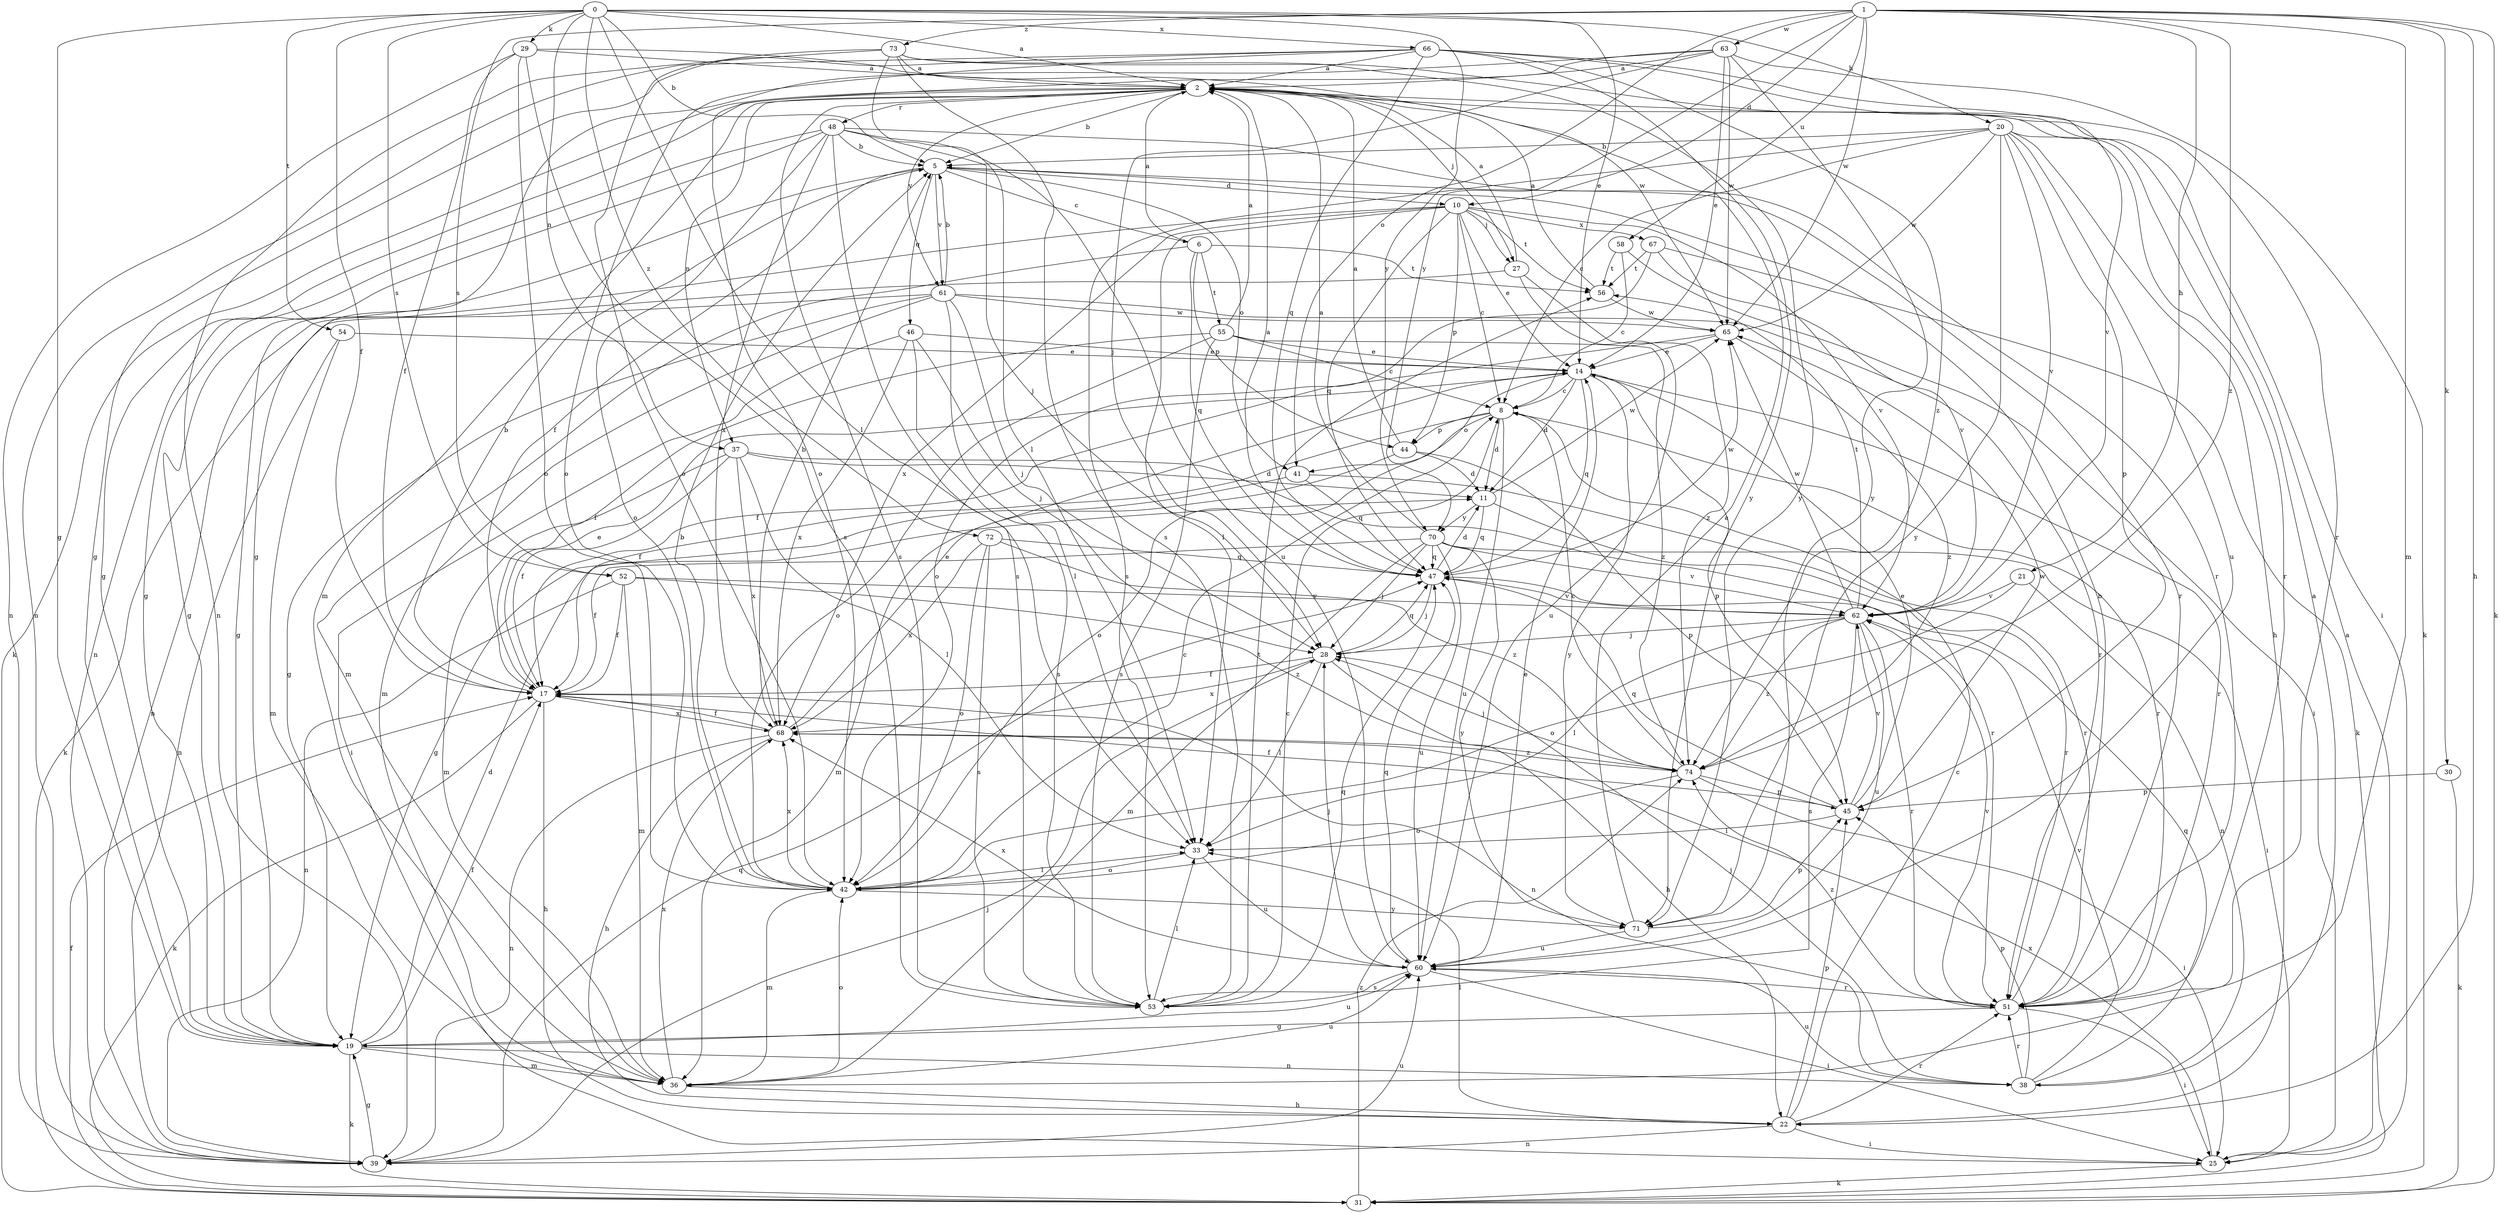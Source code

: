 strict digraph  {
0;
1;
2;
5;
6;
8;
10;
11;
14;
17;
19;
20;
21;
22;
25;
27;
28;
29;
30;
31;
33;
36;
37;
38;
39;
41;
42;
44;
45;
46;
47;
48;
51;
52;
53;
54;
55;
56;
58;
60;
61;
62;
63;
65;
66;
67;
68;
70;
71;
72;
73;
74;
0 -> 2  [label=a];
0 -> 5  [label=b];
0 -> 14  [label=e];
0 -> 17  [label=f];
0 -> 19  [label=g];
0 -> 20  [label=h];
0 -> 29  [label=k];
0 -> 33  [label=l];
0 -> 37  [label=n];
0 -> 52  [label=s];
0 -> 54  [label=t];
0 -> 66  [label=x];
0 -> 70  [label=y];
0 -> 72  [label=z];
1 -> 10  [label=d];
1 -> 21  [label=h];
1 -> 22  [label=h];
1 -> 30  [label=k];
1 -> 31  [label=k];
1 -> 36  [label=m];
1 -> 41  [label=o];
1 -> 52  [label=s];
1 -> 58  [label=u];
1 -> 63  [label=w];
1 -> 65  [label=w];
1 -> 70  [label=y];
1 -> 73  [label=z];
1 -> 74  [label=z];
2 -> 5  [label=b];
2 -> 19  [label=g];
2 -> 27  [label=j];
2 -> 31  [label=k];
2 -> 36  [label=m];
2 -> 37  [label=n];
2 -> 48  [label=r];
2 -> 53  [label=s];
2 -> 61  [label=v];
5 -> 6  [label=c];
5 -> 10  [label=d];
5 -> 17  [label=f];
5 -> 19  [label=g];
5 -> 41  [label=o];
5 -> 46  [label=q];
5 -> 51  [label=r];
5 -> 61  [label=v];
6 -> 2  [label=a];
6 -> 36  [label=m];
6 -> 44  [label=p];
6 -> 47  [label=q];
6 -> 55  [label=t];
6 -> 56  [label=t];
8 -> 11  [label=d];
8 -> 17  [label=f];
8 -> 41  [label=o];
8 -> 44  [label=p];
8 -> 51  [label=r];
8 -> 60  [label=u];
10 -> 8  [label=c];
10 -> 14  [label=e];
10 -> 19  [label=g];
10 -> 27  [label=j];
10 -> 33  [label=l];
10 -> 44  [label=p];
10 -> 47  [label=q];
10 -> 56  [label=t];
10 -> 62  [label=v];
10 -> 67  [label=x];
10 -> 68  [label=x];
11 -> 47  [label=q];
11 -> 51  [label=r];
11 -> 65  [label=w];
11 -> 70  [label=y];
14 -> 8  [label=c];
14 -> 11  [label=d];
14 -> 42  [label=o];
14 -> 45  [label=p];
14 -> 47  [label=q];
14 -> 51  [label=r];
14 -> 71  [label=y];
17 -> 5  [label=b];
17 -> 14  [label=e];
17 -> 22  [label=h];
17 -> 31  [label=k];
17 -> 38  [label=n];
17 -> 68  [label=x];
19 -> 11  [label=d];
19 -> 17  [label=f];
19 -> 31  [label=k];
19 -> 36  [label=m];
19 -> 38  [label=n];
19 -> 60  [label=u];
20 -> 5  [label=b];
20 -> 8  [label=c];
20 -> 22  [label=h];
20 -> 45  [label=p];
20 -> 51  [label=r];
20 -> 53  [label=s];
20 -> 60  [label=u];
20 -> 62  [label=v];
20 -> 65  [label=w];
20 -> 71  [label=y];
21 -> 38  [label=n];
21 -> 42  [label=o];
21 -> 62  [label=v];
22 -> 8  [label=c];
22 -> 25  [label=i];
22 -> 33  [label=l];
22 -> 39  [label=n];
22 -> 45  [label=p];
22 -> 51  [label=r];
25 -> 2  [label=a];
25 -> 31  [label=k];
25 -> 68  [label=x];
27 -> 2  [label=a];
27 -> 39  [label=n];
27 -> 60  [label=u];
27 -> 74  [label=z];
28 -> 17  [label=f];
28 -> 22  [label=h];
28 -> 33  [label=l];
28 -> 47  [label=q];
28 -> 68  [label=x];
29 -> 2  [label=a];
29 -> 17  [label=f];
29 -> 39  [label=n];
29 -> 42  [label=o];
29 -> 53  [label=s];
29 -> 65  [label=w];
30 -> 31  [label=k];
30 -> 45  [label=p];
31 -> 17  [label=f];
31 -> 74  [label=z];
33 -> 42  [label=o];
33 -> 60  [label=u];
36 -> 22  [label=h];
36 -> 42  [label=o];
36 -> 60  [label=u];
36 -> 68  [label=x];
37 -> 11  [label=d];
37 -> 17  [label=f];
37 -> 33  [label=l];
37 -> 36  [label=m];
37 -> 51  [label=r];
37 -> 68  [label=x];
38 -> 2  [label=a];
38 -> 28  [label=j];
38 -> 45  [label=p];
38 -> 47  [label=q];
38 -> 51  [label=r];
38 -> 60  [label=u];
38 -> 62  [label=v];
39 -> 19  [label=g];
39 -> 28  [label=j];
39 -> 47  [label=q];
39 -> 60  [label=u];
41 -> 19  [label=g];
41 -> 47  [label=q];
41 -> 51  [label=r];
42 -> 5  [label=b];
42 -> 8  [label=c];
42 -> 33  [label=l];
42 -> 36  [label=m];
42 -> 68  [label=x];
42 -> 71  [label=y];
44 -> 2  [label=a];
44 -> 11  [label=d];
44 -> 36  [label=m];
44 -> 45  [label=p];
45 -> 14  [label=e];
45 -> 17  [label=f];
45 -> 33  [label=l];
45 -> 47  [label=q];
45 -> 62  [label=v];
45 -> 65  [label=w];
46 -> 14  [label=e];
46 -> 25  [label=i];
46 -> 28  [label=j];
46 -> 53  [label=s];
46 -> 68  [label=x];
47 -> 2  [label=a];
47 -> 11  [label=d];
47 -> 28  [label=j];
47 -> 62  [label=v];
47 -> 65  [label=w];
48 -> 5  [label=b];
48 -> 19  [label=g];
48 -> 28  [label=j];
48 -> 39  [label=n];
48 -> 42  [label=o];
48 -> 51  [label=r];
48 -> 53  [label=s];
48 -> 60  [label=u];
48 -> 68  [label=x];
51 -> 5  [label=b];
51 -> 19  [label=g];
51 -> 25  [label=i];
51 -> 62  [label=v];
51 -> 74  [label=z];
52 -> 17  [label=f];
52 -> 36  [label=m];
52 -> 39  [label=n];
52 -> 62  [label=v];
52 -> 74  [label=z];
53 -> 8  [label=c];
53 -> 33  [label=l];
53 -> 47  [label=q];
53 -> 56  [label=t];
54 -> 14  [label=e];
54 -> 36  [label=m];
54 -> 39  [label=n];
55 -> 2  [label=a];
55 -> 8  [label=c];
55 -> 14  [label=e];
55 -> 17  [label=f];
55 -> 42  [label=o];
55 -> 53  [label=s];
55 -> 74  [label=z];
56 -> 2  [label=a];
56 -> 65  [label=w];
58 -> 8  [label=c];
58 -> 25  [label=i];
58 -> 56  [label=t];
60 -> 14  [label=e];
60 -> 25  [label=i];
60 -> 28  [label=j];
60 -> 47  [label=q];
60 -> 51  [label=r];
60 -> 53  [label=s];
60 -> 68  [label=x];
61 -> 5  [label=b];
61 -> 19  [label=g];
61 -> 28  [label=j];
61 -> 31  [label=k];
61 -> 33  [label=l];
61 -> 36  [label=m];
61 -> 51  [label=r];
61 -> 65  [label=w];
62 -> 28  [label=j];
62 -> 33  [label=l];
62 -> 51  [label=r];
62 -> 53  [label=s];
62 -> 56  [label=t];
62 -> 60  [label=u];
62 -> 65  [label=w];
62 -> 74  [label=z];
63 -> 2  [label=a];
63 -> 14  [label=e];
63 -> 19  [label=g];
63 -> 28  [label=j];
63 -> 31  [label=k];
63 -> 42  [label=o];
63 -> 65  [label=w];
63 -> 71  [label=y];
65 -> 14  [label=e];
65 -> 17  [label=f];
65 -> 74  [label=z];
66 -> 2  [label=a];
66 -> 19  [label=g];
66 -> 39  [label=n];
66 -> 42  [label=o];
66 -> 47  [label=q];
66 -> 51  [label=r];
66 -> 62  [label=v];
66 -> 71  [label=y];
66 -> 74  [label=z];
67 -> 31  [label=k];
67 -> 42  [label=o];
67 -> 56  [label=t];
67 -> 62  [label=v];
68 -> 5  [label=b];
68 -> 14  [label=e];
68 -> 17  [label=f];
68 -> 22  [label=h];
68 -> 39  [label=n];
68 -> 74  [label=z];
70 -> 2  [label=a];
70 -> 17  [label=f];
70 -> 25  [label=i];
70 -> 28  [label=j];
70 -> 36  [label=m];
70 -> 47  [label=q];
70 -> 60  [label=u];
70 -> 62  [label=v];
70 -> 71  [label=y];
71 -> 2  [label=a];
71 -> 45  [label=p];
71 -> 60  [label=u];
72 -> 42  [label=o];
72 -> 47  [label=q];
72 -> 53  [label=s];
72 -> 68  [label=x];
72 -> 74  [label=z];
73 -> 2  [label=a];
73 -> 25  [label=i];
73 -> 33  [label=l];
73 -> 39  [label=n];
73 -> 42  [label=o];
73 -> 53  [label=s];
73 -> 71  [label=y];
74 -> 8  [label=c];
74 -> 25  [label=i];
74 -> 28  [label=j];
74 -> 42  [label=o];
74 -> 45  [label=p];
}
